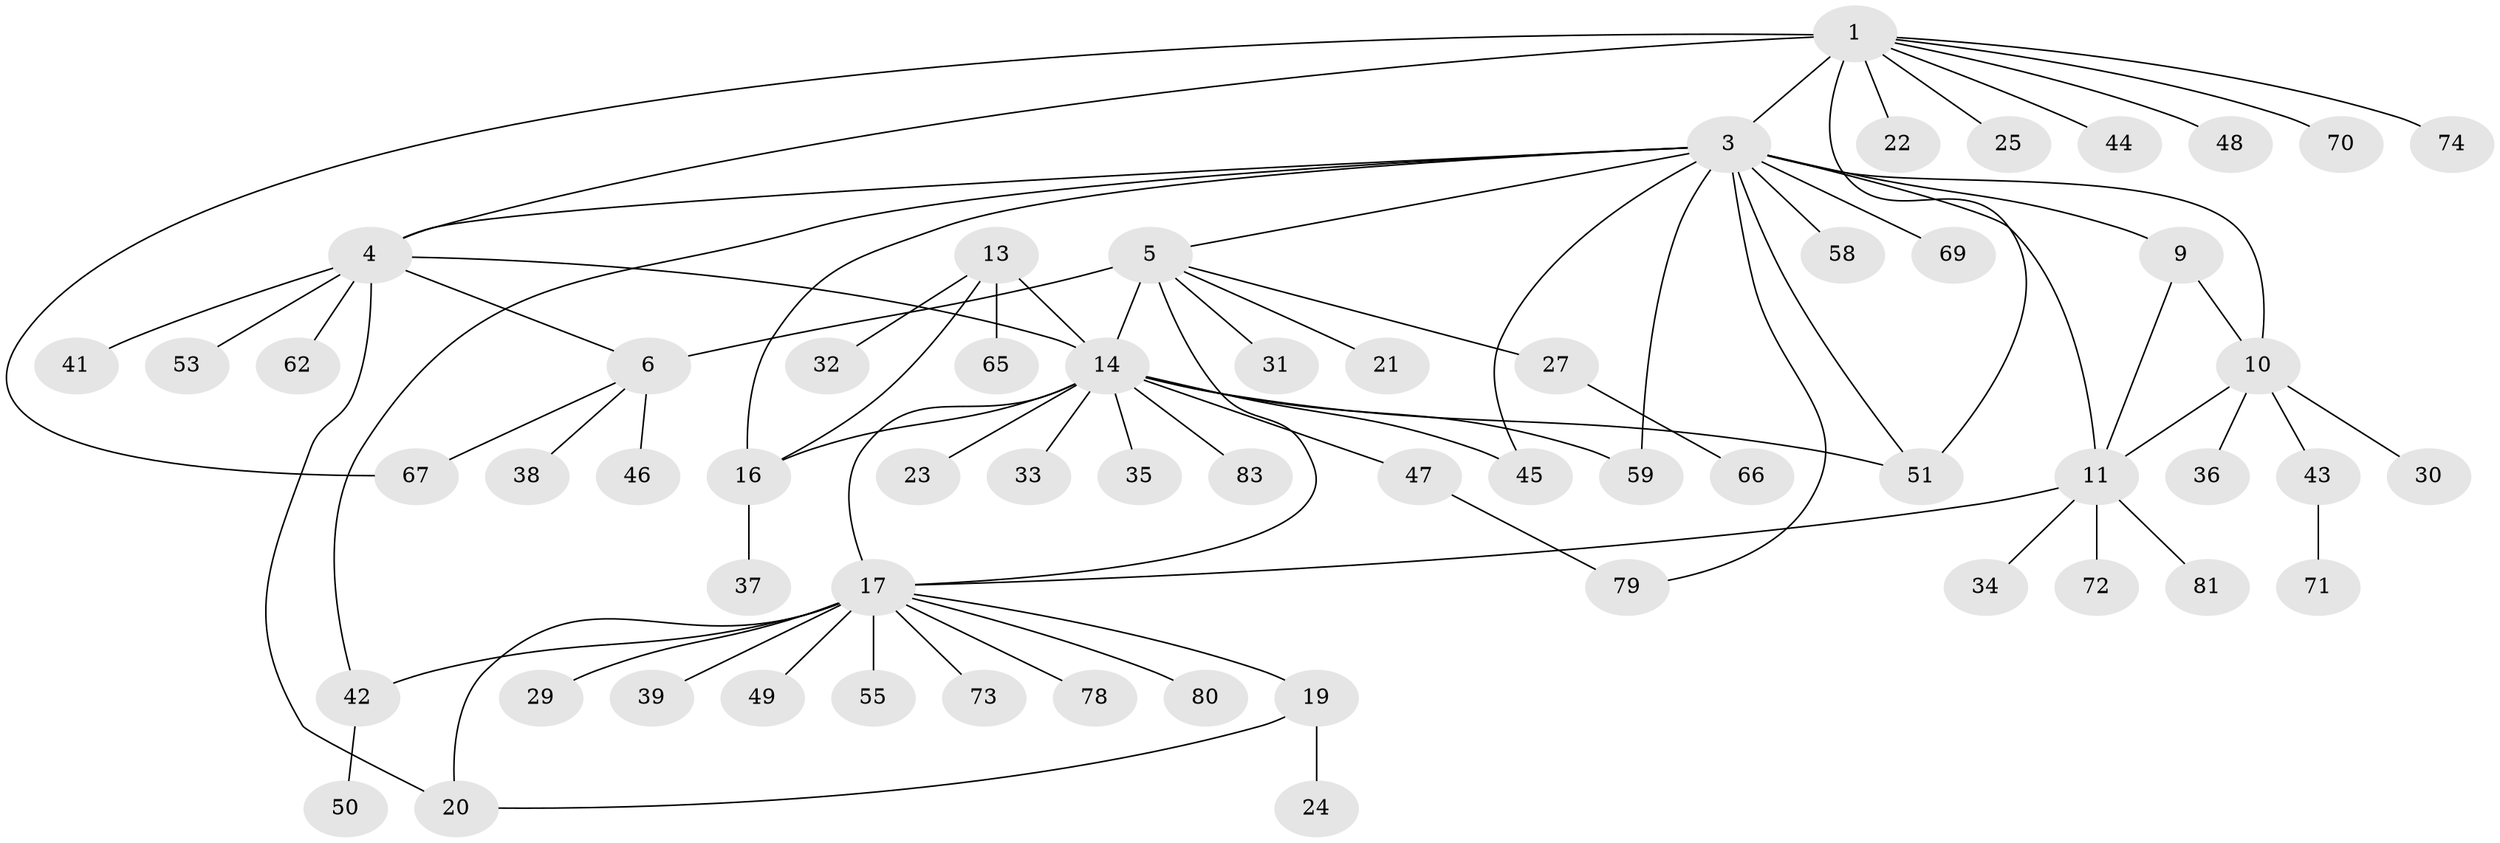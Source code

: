 // original degree distribution, {5: 0.07228915662650602, 9: 0.03614457831325301, 7: 0.03614457831325301, 3: 0.04819277108433735, 8: 0.024096385542168676, 10: 0.012048192771084338, 6: 0.03614457831325301, 11: 0.012048192771084338, 1: 0.5421686746987951, 2: 0.18072289156626506}
// Generated by graph-tools (version 1.1) at 2025/11/02/27/25 16:11:38]
// undirected, 61 vertices, 79 edges
graph export_dot {
graph [start="1"]
  node [color=gray90,style=filled];
  1 [super="+2"];
  3 [super="+12"];
  4 [super="+52"];
  5 [super="+7"];
  6 [super="+8"];
  9;
  10 [super="+40"];
  11 [super="+28"];
  13 [super="+26"];
  14 [super="+15"];
  16 [super="+63"];
  17 [super="+18"];
  19 [super="+57"];
  20 [super="+77"];
  21;
  22;
  23 [super="+82"];
  24;
  25;
  27 [super="+54"];
  29;
  30;
  31 [super="+64"];
  32;
  33;
  34;
  35;
  36;
  37;
  38 [super="+61"];
  39;
  41;
  42 [super="+68"];
  43;
  44;
  45;
  46;
  47;
  48 [super="+60"];
  49;
  50;
  51 [super="+56"];
  53;
  55 [super="+75"];
  58;
  59;
  62;
  65;
  66;
  67;
  69;
  70;
  71;
  72 [super="+76"];
  73;
  74;
  78;
  79;
  80;
  81;
  83;
  1 -- 3 [weight=2];
  1 -- 4 [weight=2];
  1 -- 51;
  1 -- 74;
  1 -- 67;
  1 -- 70;
  1 -- 44;
  1 -- 48;
  1 -- 22;
  1 -- 25;
  3 -- 4;
  3 -- 45;
  3 -- 58;
  3 -- 69;
  3 -- 5;
  3 -- 9;
  3 -- 10;
  3 -- 11;
  3 -- 79;
  3 -- 16;
  3 -- 59;
  3 -- 42;
  3 -- 51;
  4 -- 14;
  4 -- 20;
  4 -- 41;
  4 -- 53;
  4 -- 62;
  4 -- 6;
  5 -- 6 [weight=4];
  5 -- 17;
  5 -- 21;
  5 -- 27;
  5 -- 14;
  5 -- 31;
  6 -- 38;
  6 -- 46;
  6 -- 67;
  9 -- 10;
  9 -- 11;
  10 -- 11;
  10 -- 30;
  10 -- 36;
  10 -- 43;
  11 -- 34;
  11 -- 72;
  11 -- 81;
  11 -- 17;
  13 -- 14 [weight=2];
  13 -- 16;
  13 -- 32;
  13 -- 65;
  14 -- 16 [weight=2];
  14 -- 17;
  14 -- 59;
  14 -- 33;
  14 -- 35;
  14 -- 45;
  14 -- 47;
  14 -- 51;
  14 -- 83;
  14 -- 23;
  16 -- 37;
  17 -- 19 [weight=2];
  17 -- 20 [weight=2];
  17 -- 29;
  17 -- 49;
  17 -- 80;
  17 -- 39;
  17 -- 73;
  17 -- 42;
  17 -- 78;
  17 -- 55;
  19 -- 20;
  19 -- 24;
  27 -- 66;
  42 -- 50;
  43 -- 71;
  47 -- 79;
}
